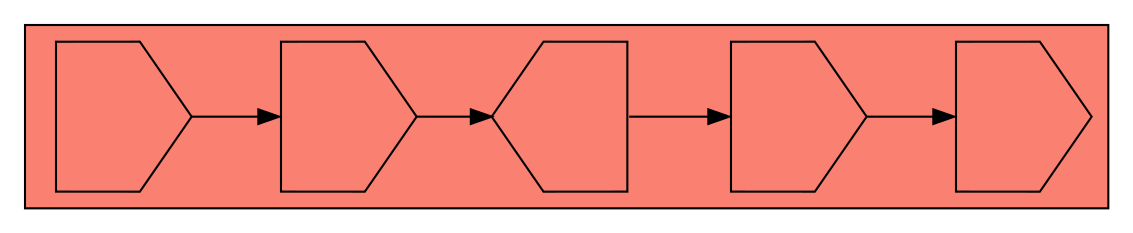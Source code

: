 digraph asm {
	rotate=90;
	edge [headport=n,tailport=s];
subgraph cluster_C2134_9221_1062_11333_20097 {
	2134 [label="",height=1,width=1,shape=invhouse];
	9221 [label="",height=1,width=1,shape=invhouse];
	1062 [label="",height=1,width=1,shape=house];
	11333 [label="",height=1,width=1,shape=invhouse];
	20097 [label="",height=1,width=1,shape=invhouse];
	style=filled;
	fillcolor=salmon;
}
	2134 -> 9221
	9221 -> 1062
	1062 -> 11333
	11333 -> 20097
}